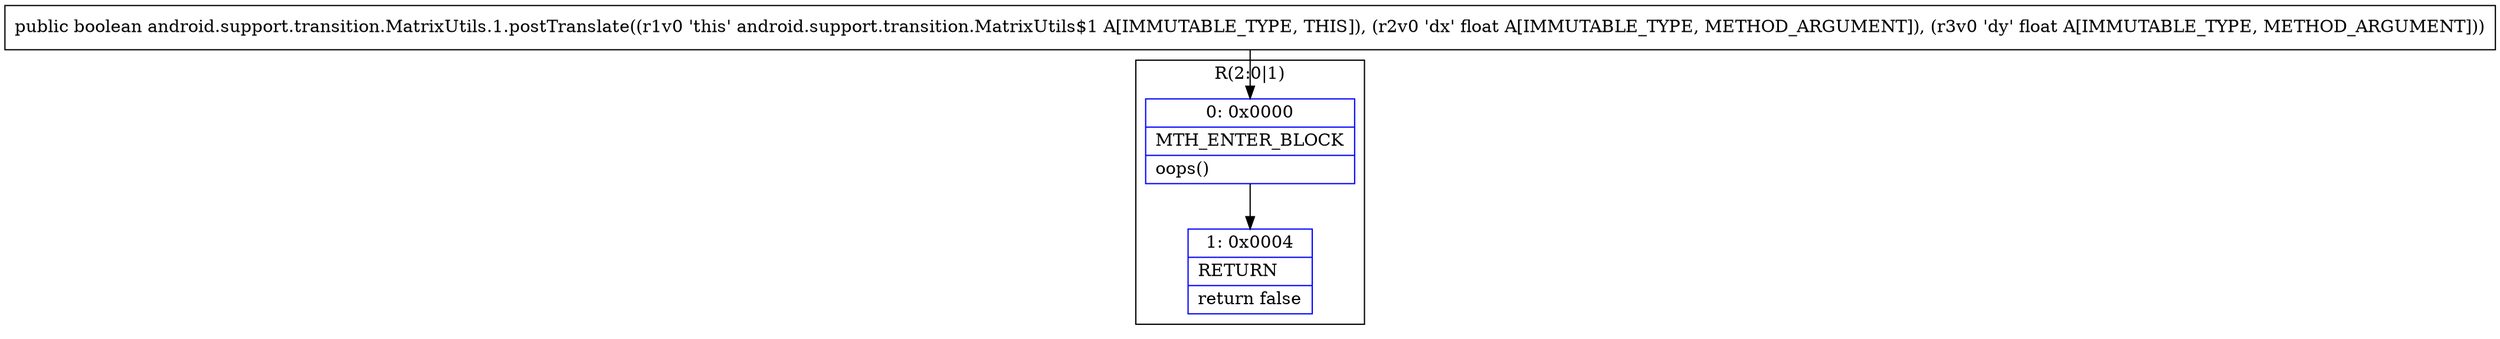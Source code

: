 digraph "CFG forandroid.support.transition.MatrixUtils.1.postTranslate(FF)Z" {
subgraph cluster_Region_1658388559 {
label = "R(2:0|1)";
node [shape=record,color=blue];
Node_0 [shape=record,label="{0\:\ 0x0000|MTH_ENTER_BLOCK\l|oops()\l}"];
Node_1 [shape=record,label="{1\:\ 0x0004|RETURN\l|return false\l}"];
}
MethodNode[shape=record,label="{public boolean android.support.transition.MatrixUtils.1.postTranslate((r1v0 'this' android.support.transition.MatrixUtils$1 A[IMMUTABLE_TYPE, THIS]), (r2v0 'dx' float A[IMMUTABLE_TYPE, METHOD_ARGUMENT]), (r3v0 'dy' float A[IMMUTABLE_TYPE, METHOD_ARGUMENT])) }"];
MethodNode -> Node_0;
Node_0 -> Node_1;
}

